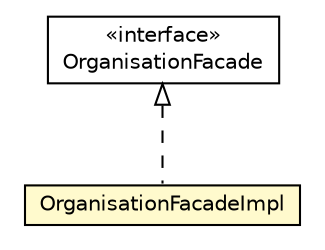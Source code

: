 #!/usr/local/bin/dot
#
# Class diagram 
# Generated by UMLGraph version R5_6_6-8-g8d7759 (http://www.umlgraph.org/)
#

digraph G {
	edge [fontname="Helvetica",fontsize=10,labelfontname="Helvetica",labelfontsize=10];
	node [fontname="Helvetica",fontsize=10,shape=plaintext];
	nodesep=0.25;
	ranksep=0.5;
	// org.dddlib.organisation.facade.OrganisationFacade
	c75928 [label=<<table title="org.dddlib.organisation.facade.OrganisationFacade" border="0" cellborder="1" cellspacing="0" cellpadding="2" port="p" href="../OrganisationFacade.html">
		<tr><td><table border="0" cellspacing="0" cellpadding="1">
<tr><td align="center" balign="center"> &#171;interface&#187; </td></tr>
<tr><td align="center" balign="center"> OrganisationFacade </td></tr>
		</table></td></tr>
		</table>>, URL="../OrganisationFacade.html", fontname="Helvetica", fontcolor="black", fontsize=10.0];
	// org.dddlib.organisation.facade.impl.OrganisationFacadeImpl
	c75931 [label=<<table title="org.dddlib.organisation.facade.impl.OrganisationFacadeImpl" border="0" cellborder="1" cellspacing="0" cellpadding="2" port="p" bgcolor="lemonChiffon" href="./OrganisationFacadeImpl.html">
		<tr><td><table border="0" cellspacing="0" cellpadding="1">
<tr><td align="center" balign="center"> OrganisationFacadeImpl </td></tr>
		</table></td></tr>
		</table>>, URL="./OrganisationFacadeImpl.html", fontname="Helvetica", fontcolor="black", fontsize=10.0];
	//org.dddlib.organisation.facade.impl.OrganisationFacadeImpl implements org.dddlib.organisation.facade.OrganisationFacade
	c75928:p -> c75931:p [dir=back,arrowtail=empty,style=dashed];
}

